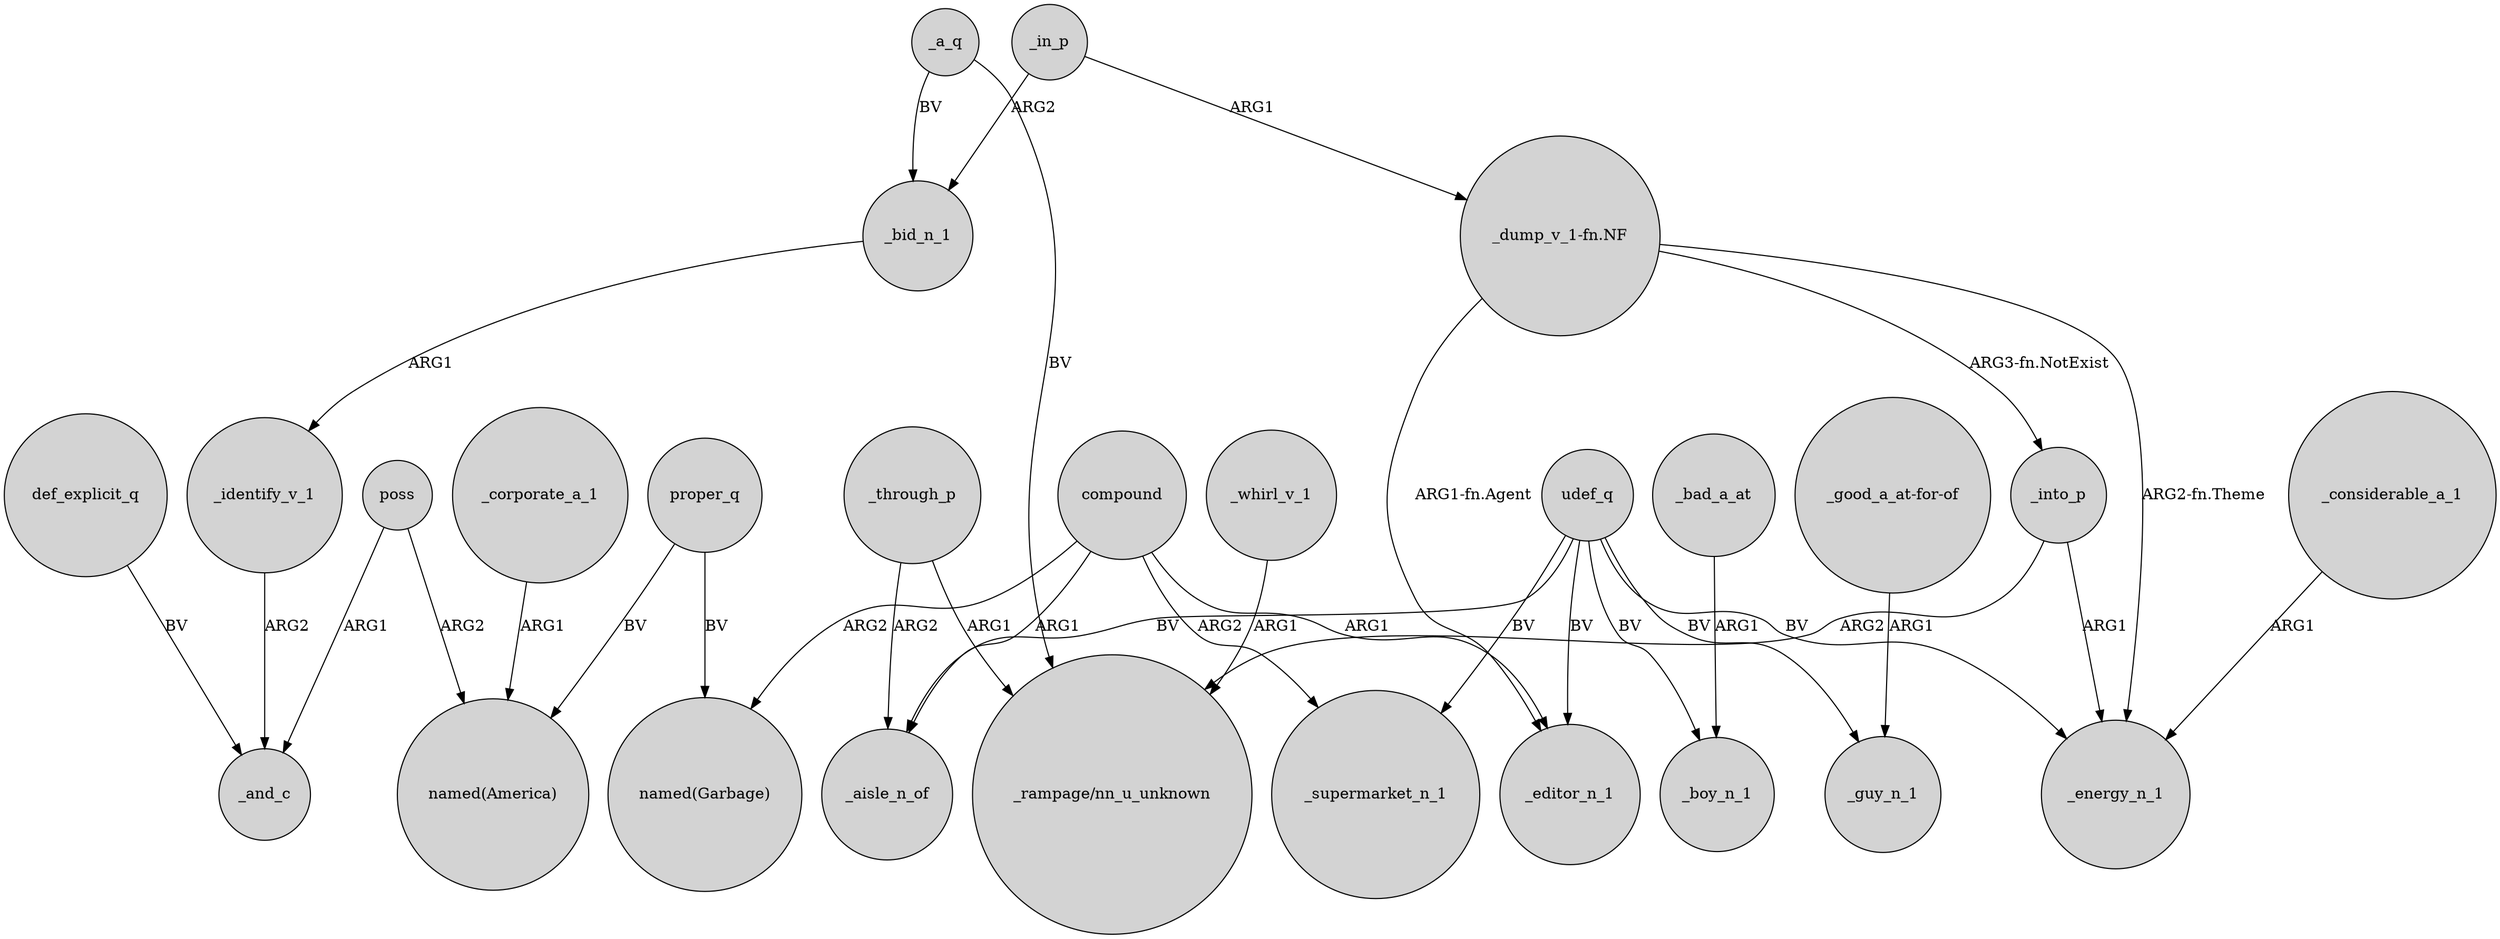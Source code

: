 digraph {
	node [shape=circle style=filled]
	_through_p -> _aisle_n_of [label=ARG2]
	udef_q -> _energy_n_1 [label=BV]
	_bad_a_at -> _boy_n_1 [label=ARG1]
	_a_q -> "_rampage/nn_u_unknown" [label=BV]
	poss -> _and_c [label=ARG1]
	"_good_a_at-for-of" -> _guy_n_1 [label=ARG1]
	compound -> _aisle_n_of [label=ARG1]
	compound -> "named(Garbage)" [label=ARG2]
	def_explicit_q -> _and_c [label=BV]
	udef_q -> _guy_n_1 [label=BV]
	"_dump_v_1-fn.NF" -> _into_p [label="ARG3-fn.NotExist"]
	_in_p -> _bid_n_1 [label=ARG2]
	_into_p -> _energy_n_1 [label=ARG1]
	_identify_v_1 -> _and_c [label=ARG2]
	_considerable_a_1 -> _energy_n_1 [label=ARG1]
	_whirl_v_1 -> "_rampage/nn_u_unknown" [label=ARG1]
	_through_p -> "_rampage/nn_u_unknown" [label=ARG1]
	compound -> _editor_n_1 [label=ARG1]
	_into_p -> "_rampage/nn_u_unknown" [label=ARG2]
	poss -> "named(America)" [label=ARG2]
	"_dump_v_1-fn.NF" -> _energy_n_1 [label="ARG2-fn.Theme"]
	compound -> _supermarket_n_1 [label=ARG2]
	proper_q -> "named(Garbage)" [label=BV]
	udef_q -> _aisle_n_of [label=BV]
	_a_q -> _bid_n_1 [label=BV]
	_in_p -> "_dump_v_1-fn.NF" [label=ARG1]
	udef_q -> _editor_n_1 [label=BV]
	proper_q -> "named(America)" [label=BV]
	udef_q -> _supermarket_n_1 [label=BV]
	_bid_n_1 -> _identify_v_1 [label=ARG1]
	_corporate_a_1 -> "named(America)" [label=ARG1]
	udef_q -> _boy_n_1 [label=BV]
	"_dump_v_1-fn.NF" -> _editor_n_1 [label="ARG1-fn.Agent"]
}
